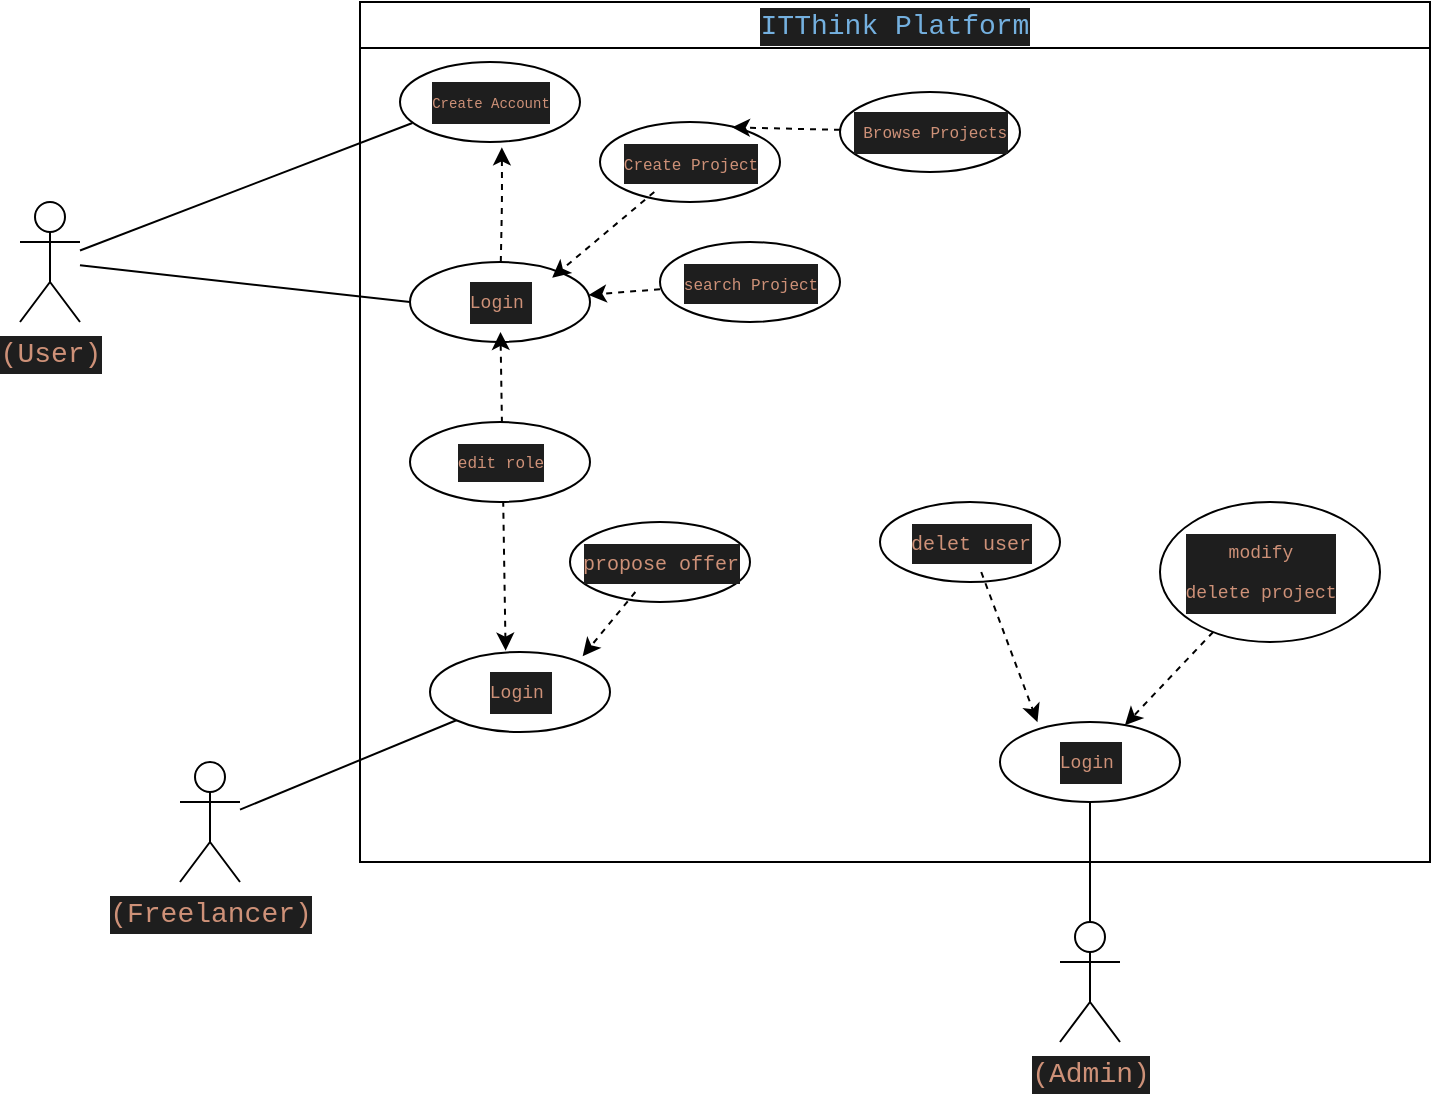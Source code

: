 <mxfile>
    <diagram id="fW4XVeYQs-r0lPQFFaiR" name="Page-1">
        <mxGraphModel dx="1237" dy="730" grid="1" gridSize="10" guides="1" tooltips="1" connect="1" arrows="1" fold="1" page="1" pageScale="1" pageWidth="850" pageHeight="1100" math="0" shadow="0">
            <root>
                <mxCell id="0"/>
                <mxCell id="1" parent="0"/>
                <mxCell id="3" style="edgeStyle=none;html=1;entryX=0.069;entryY=0.762;entryDx=0;entryDy=0;entryPerimeter=0;fontSize=7;endArrow=none;endFill=0;" edge="1" parent="1" source="5" target="7">
                    <mxGeometry relative="1" as="geometry"/>
                </mxCell>
                <mxCell id="4" style="edgeStyle=none;html=1;entryX=0;entryY=0.5;entryDx=0;entryDy=0;fontSize=9;endArrow=none;endFill=0;" edge="1" parent="1" source="5" target="9">
                    <mxGeometry relative="1" as="geometry"/>
                </mxCell>
                <mxCell id="5" value="&lt;div style=&quot;color: rgb(212, 212, 212); background-color: rgb(30, 30, 30); font-family: Consolas, &amp;quot;Courier New&amp;quot;, monospace; font-size: 14px; line-height: 19px;&quot;&gt;&lt;span style=&quot;color: #ce9178;&quot;&gt;(User)&lt;/span&gt;&lt;/div&gt;" style="shape=umlActor;verticalLabelPosition=bottom;verticalAlign=top;html=1;outlineConnect=0;" vertex="1" parent="1">
                    <mxGeometry x="20" y="330" width="30" height="60" as="geometry"/>
                </mxCell>
                <mxCell id="6" value="&lt;div style=&quot;color: rgb(212, 212, 212); background-color: rgb(30, 30, 30); font-family: Consolas, &amp;quot;Courier New&amp;quot;, monospace; font-weight: normal; font-size: 14px; line-height: 19px;&quot;&gt;&lt;span style=&quot;color: #74b0df;&quot;&gt;ITThink&lt;/span&gt; &lt;span style=&quot;color: #74b0df;&quot;&gt;Platform&lt;/span&gt;&lt;/div&gt;" style="swimlane;whiteSpace=wrap;html=1;" vertex="1" parent="1">
                    <mxGeometry x="190" y="230" width="535" height="430" as="geometry">
                        <mxRectangle x="190" y="230" width="160" height="30" as="alternateBounds"/>
                    </mxGeometry>
                </mxCell>
                <mxCell id="7" value="" style="ellipse;whiteSpace=wrap;html=1;" vertex="1" parent="6">
                    <mxGeometry x="20" y="30" width="90" height="40" as="geometry"/>
                </mxCell>
                <mxCell id="8" style="edgeStyle=none;html=1;entryX=0.566;entryY=1.067;entryDx=0;entryDy=0;entryPerimeter=0;dashed=1;" edge="1" parent="6" source="9" target="7">
                    <mxGeometry relative="1" as="geometry">
                        <Array as="points">
                            <mxPoint x="71" y="100"/>
                        </Array>
                    </mxGeometry>
                </mxCell>
                <mxCell id="9" value="" style="ellipse;whiteSpace=wrap;html=1;" vertex="1" parent="6">
                    <mxGeometry x="25" y="130" width="90" height="40" as="geometry"/>
                </mxCell>
                <mxCell id="10" value="&lt;div style=&quot;color: rgb(212, 212, 212); background-color: rgb(30, 30, 30); font-family: Consolas, &amp;quot;Courier New&amp;quot;, monospace; font-size: 14px; line-height: 19px;&quot;&gt;&lt;span style=&quot;color: rgb(206, 145, 120); font-size: 7px;&quot;&gt;Create Account&lt;/span&gt;&lt;/div&gt;" style="text;html=1;align=center;verticalAlign=middle;resizable=0;points=[];autosize=1;strokeColor=none;fillColor=none;" vertex="1" parent="6">
                    <mxGeometry x="25" y="35" width="80" height="30" as="geometry"/>
                </mxCell>
                <mxCell id="29" style="edgeStyle=none;html=1;entryX=0.42;entryY=-0.017;entryDx=0;entryDy=0;entryPerimeter=0;endArrow=classic;endFill=1;startArrow=classic;startFill=1;dashed=1;" edge="1" parent="6" source="11" target="26">
                    <mxGeometry relative="1" as="geometry"/>
                </mxCell>
                <mxCell id="11" value="&lt;div style=&quot;color: rgb(212, 212, 212); background-color: rgb(30, 30, 30); font-family: Consolas, &amp;quot;Courier New&amp;quot;, monospace; font-size: 14px; line-height: 19px;&quot;&gt;&lt;span style=&quot;color: rgb(206, 145, 120); font-size: 9px;&quot;&gt;Login&lt;/span&gt;&lt;span style=&quot;color: rgb(206, 145, 120); font-size: 7px;&quot;&gt;&amp;nbsp;&lt;/span&gt;&lt;/div&gt;" style="text;html=1;align=center;verticalAlign=middle;resizable=0;points=[];autosize=1;strokeColor=none;fillColor=none;" vertex="1" parent="6">
                    <mxGeometry x="45" y="135" width="50" height="30" as="geometry"/>
                </mxCell>
                <mxCell id="15" value="" style="ellipse;whiteSpace=wrap;html=1;" vertex="1" parent="6">
                    <mxGeometry x="120" y="60" width="90" height="40" as="geometry"/>
                </mxCell>
                <mxCell id="17" style="edgeStyle=none;html=1;entryX=1.022;entryY=0.095;entryDx=0;entryDy=0;entryPerimeter=0;dashed=1;" edge="1" parent="6" source="16" target="11">
                    <mxGeometry relative="1" as="geometry"/>
                </mxCell>
                <mxCell id="16" value="&lt;div style=&quot;color: rgb(212, 212, 212); background-color: rgb(30, 30, 30); font-family: Consolas, &amp;quot;Courier New&amp;quot;, monospace; font-size: 14px; line-height: 19px;&quot;&gt;&lt;span style=&quot;color: rgb(206, 145, 120); font-size: 8px;&quot;&gt;Create Project&lt;/span&gt;&lt;/div&gt;" style="text;html=1;align=center;verticalAlign=middle;resizable=0;points=[];autosize=1;strokeColor=none;fillColor=none;" vertex="1" parent="6">
                    <mxGeometry x="120" y="65" width="90" height="30" as="geometry"/>
                </mxCell>
                <mxCell id="18" value="" style="ellipse;whiteSpace=wrap;html=1;" vertex="1" parent="6">
                    <mxGeometry x="240" y="45" width="90" height="40" as="geometry"/>
                </mxCell>
                <mxCell id="20" style="edgeStyle=none;html=1;entryX=0.733;entryY=-0.078;entryDx=0;entryDy=0;entryPerimeter=0;dashed=1;" edge="1" parent="6" source="19" target="16">
                    <mxGeometry relative="1" as="geometry"/>
                </mxCell>
                <mxCell id="19" value="&lt;div style=&quot;color: rgb(212, 212, 212); background-color: rgb(30, 30, 30); font-family: Consolas, &amp;quot;Courier New&amp;quot;, monospace; font-size: 14px; line-height: 19px;&quot;&gt;&lt;span style=&quot;color: rgb(206, 145, 120); font-size: 7px;&quot;&gt;&amp;nbsp;&lt;/span&gt;&lt;span style=&quot;color: rgb(206, 145, 120); font-size: 8px;&quot;&gt;Browse Projects&lt;/span&gt;&lt;/div&gt;" style="text;html=1;align=center;verticalAlign=middle;resizable=0;points=[];autosize=1;strokeColor=none;fillColor=none;" vertex="1" parent="6">
                    <mxGeometry x="240" y="50" width="90" height="30" as="geometry"/>
                </mxCell>
                <mxCell id="21" value="" style="ellipse;whiteSpace=wrap;html=1;" vertex="1" parent="6">
                    <mxGeometry x="150" y="120.0" width="90" height="40" as="geometry"/>
                </mxCell>
                <mxCell id="24" style="edgeStyle=none;html=1;dashed=1;" edge="1" parent="6" source="22" target="9">
                    <mxGeometry relative="1" as="geometry"/>
                </mxCell>
                <mxCell id="22" value="&lt;div style=&quot;background-color: rgb(30, 30, 30); line-height: 19px;&quot;&gt;&lt;font face=&quot;Consolas, Courier New, monospace&quot; color=&quot;#ce9178&quot;&gt;&lt;span style=&quot;font-size: 8px;&quot;&gt;search Project&lt;/span&gt;&lt;/font&gt;&lt;br&gt;&lt;/div&gt;" style="text;html=1;align=center;verticalAlign=middle;resizable=0;points=[];autosize=1;strokeColor=none;fillColor=none;" vertex="1" parent="6">
                    <mxGeometry x="150" y="125.0" width="90" height="30" as="geometry"/>
                </mxCell>
                <mxCell id="26" value="" style="ellipse;whiteSpace=wrap;html=1;" vertex="1" parent="6">
                    <mxGeometry x="35" y="325" width="90" height="40" as="geometry"/>
                </mxCell>
                <mxCell id="27" value="&lt;div style=&quot;color: rgb(212, 212, 212); background-color: rgb(30, 30, 30); font-family: Consolas, &amp;quot;Courier New&amp;quot;, monospace; font-size: 14px; line-height: 19px;&quot;&gt;&lt;span style=&quot;color: rgb(206, 145, 120); font-size: 9px;&quot;&gt;Login&lt;/span&gt;&lt;span style=&quot;color: rgb(206, 145, 120); font-size: 7px;&quot;&gt;&amp;nbsp;&lt;/span&gt;&lt;/div&gt;" style="text;html=1;align=center;verticalAlign=middle;resizable=0;points=[];autosize=1;strokeColor=none;fillColor=none;" vertex="1" parent="6">
                    <mxGeometry x="55" y="330" width="50" height="30" as="geometry"/>
                </mxCell>
                <mxCell id="30" value="" style="ellipse;whiteSpace=wrap;html=1;" vertex="1" parent="6">
                    <mxGeometry x="25" y="210" width="90" height="40" as="geometry"/>
                </mxCell>
                <mxCell id="31" value="&lt;div style=&quot;background-color: rgb(30, 30, 30); line-height: 19px; font-size: 8px;&quot;&gt;&lt;font face=&quot;Consolas, Courier New, monospace&quot; color=&quot;#ce9178&quot; style=&quot;font-size: 8px;&quot;&gt;edit role&lt;/font&gt;&lt;br style=&quot;font-size: 8px;&quot;&gt;&lt;/div&gt;" style="text;html=1;align=center;verticalAlign=middle;resizable=0;points=[];autosize=1;strokeColor=none;fillColor=none;fontSize=8;" vertex="1" parent="6">
                    <mxGeometry x="40" y="215" width="60" height="30" as="geometry"/>
                </mxCell>
                <mxCell id="33" value="" style="ellipse;whiteSpace=wrap;html=1;" vertex="1" parent="6">
                    <mxGeometry x="105" y="260" width="90" height="40" as="geometry"/>
                </mxCell>
                <mxCell id="35" style="edgeStyle=none;html=1;entryX=0.848;entryY=0.052;entryDx=0;entryDy=0;entryPerimeter=0;dashed=1;fontSize=8;startArrow=none;startFill=0;endArrow=classic;endFill=1;" edge="1" parent="6" source="34" target="26">
                    <mxGeometry relative="1" as="geometry"/>
                </mxCell>
                <mxCell id="34" value="&lt;div style=&quot;background-color: rgb(30, 30, 30); line-height: 19px;&quot;&gt;&lt;font size=&quot;1&quot; face=&quot;Consolas, Courier New, monospace&quot; color=&quot;#ce9178&quot;&gt;propose offer&lt;/font&gt;&lt;br&gt;&lt;/div&gt;" style="text;html=1;align=center;verticalAlign=middle;resizable=0;points=[];autosize=1;strokeColor=none;fillColor=none;" vertex="1" parent="6">
                    <mxGeometry x="105" y="265" width="90" height="30" as="geometry"/>
                </mxCell>
                <mxCell id="39" value="" style="ellipse;whiteSpace=wrap;html=1;" vertex="1" parent="6">
                    <mxGeometry x="320" y="360" width="90" height="40" as="geometry"/>
                </mxCell>
                <mxCell id="40" value="&lt;div style=&quot;color: rgb(212, 212, 212); background-color: rgb(30, 30, 30); font-family: Consolas, &amp;quot;Courier New&amp;quot;, monospace; font-size: 14px; line-height: 19px;&quot;&gt;&lt;span style=&quot;color: rgb(206, 145, 120); font-size: 9px;&quot;&gt;Login&lt;/span&gt;&lt;span style=&quot;color: rgb(206, 145, 120); font-size: 7px;&quot;&gt;&amp;nbsp;&lt;/span&gt;&lt;/div&gt;" style="text;html=1;align=center;verticalAlign=middle;resizable=0;points=[];autosize=1;strokeColor=none;fillColor=none;" vertex="1" parent="6">
                    <mxGeometry x="340" y="365" width="50" height="30" as="geometry"/>
                </mxCell>
                <mxCell id="42" value="" style="ellipse;whiteSpace=wrap;html=1;" vertex="1" parent="6">
                    <mxGeometry x="260" y="250" width="90" height="40" as="geometry"/>
                </mxCell>
                <mxCell id="57" style="edgeStyle=none;html=1;entryX=0.208;entryY=0.002;entryDx=0;entryDy=0;entryPerimeter=0;dashed=1;fontSize=9;startArrow=none;startFill=0;endArrow=classic;endFill=1;" edge="1" parent="6" source="44" target="39">
                    <mxGeometry relative="1" as="geometry"/>
                </mxCell>
                <mxCell id="44" value="&lt;div style=&quot;background-color: rgb(30, 30, 30); line-height: 19px;&quot;&gt;&lt;font size=&quot;1&quot; face=&quot;Consolas, Courier New, monospace&quot; color=&quot;#ce9178&quot;&gt;delet user&lt;/font&gt;&lt;br&gt;&lt;/div&gt;" style="text;html=1;align=center;verticalAlign=middle;resizable=0;points=[];autosize=1;strokeColor=none;fillColor=none;" vertex="1" parent="6">
                    <mxGeometry x="265" y="255" width="80" height="30" as="geometry"/>
                </mxCell>
                <mxCell id="56" style="edgeStyle=none;html=1;fontSize=9;startArrow=none;startFill=0;endArrow=classic;endFill=1;dashed=1;" edge="1" parent="6" source="54" target="39">
                    <mxGeometry relative="1" as="geometry"/>
                </mxCell>
                <mxCell id="54" value="" style="ellipse;whiteSpace=wrap;html=1;" vertex="1" parent="6">
                    <mxGeometry x="400" y="250" width="110" height="70" as="geometry"/>
                </mxCell>
                <mxCell id="55" value="&lt;div style=&quot;background-color: rgb(30, 30, 30); line-height: 19px; font-size: 9px;&quot;&gt;&lt;font face=&quot;Consolas, Courier New, monospace&quot; color=&quot;#ce9178&quot; style=&quot;font-size: 9px;&quot;&gt;modify&lt;br style=&quot;font-size: 9px;&quot;&gt;delete project&lt;/font&gt;&lt;br style=&quot;font-size: 9px;&quot;&gt;&lt;/div&gt;" style="text;html=1;align=center;verticalAlign=middle;resizable=0;points=[];autosize=1;strokeColor=none;fillColor=none;fontSize=9;" vertex="1" parent="6">
                    <mxGeometry x="405" y="260" width="90" height="50" as="geometry"/>
                </mxCell>
                <mxCell id="36" style="edgeStyle=none;html=1;entryX=0;entryY=1;entryDx=0;entryDy=0;fontSize=8;startArrow=none;startFill=0;endArrow=none;endFill=0;" edge="1" parent="1" source="12" target="26">
                    <mxGeometry relative="1" as="geometry"/>
                </mxCell>
                <mxCell id="12" value="&lt;div style=&quot;color: rgb(212, 212, 212); background-color: rgb(30, 30, 30); font-family: Consolas, &amp;quot;Courier New&amp;quot;, monospace; font-size: 14px; line-height: 19px;&quot;&gt;&lt;div style=&quot;line-height: 19px;&quot;&gt;&lt;span style=&quot;color: #ce9178;&quot;&gt;(Freelancer)&lt;/span&gt;&lt;/div&gt;&lt;/div&gt;" style="shape=umlActor;verticalLabelPosition=bottom;verticalAlign=top;html=1;outlineConnect=0;" vertex="1" parent="1">
                    <mxGeometry x="100" y="610" width="30" height="60" as="geometry"/>
                </mxCell>
                <mxCell id="41" style="edgeStyle=none;html=1;entryX=0.5;entryY=1;entryDx=0;entryDy=0;fontSize=8;startArrow=none;startFill=0;endArrow=none;endFill=0;" edge="1" parent="1" source="13" target="39">
                    <mxGeometry relative="1" as="geometry"/>
                </mxCell>
                <mxCell id="13" value="&lt;div style=&quot;color: rgb(212, 212, 212); background-color: rgb(30, 30, 30); font-family: Consolas, &amp;quot;Courier New&amp;quot;, monospace; font-size: 14px; line-height: 19px;&quot;&gt;&lt;div style=&quot;line-height: 19px;&quot;&gt;&lt;span style=&quot;color: #ce9178;&quot;&gt;(Admin)&lt;/span&gt;&lt;/div&gt;&lt;/div&gt;" style="shape=umlActor;verticalLabelPosition=bottom;verticalAlign=top;html=1;outlineConnect=0;" vertex="1" parent="1">
                    <mxGeometry x="540" y="690" width="30" height="60" as="geometry"/>
                </mxCell>
            </root>
        </mxGraphModel>
    </diagram>
</mxfile>